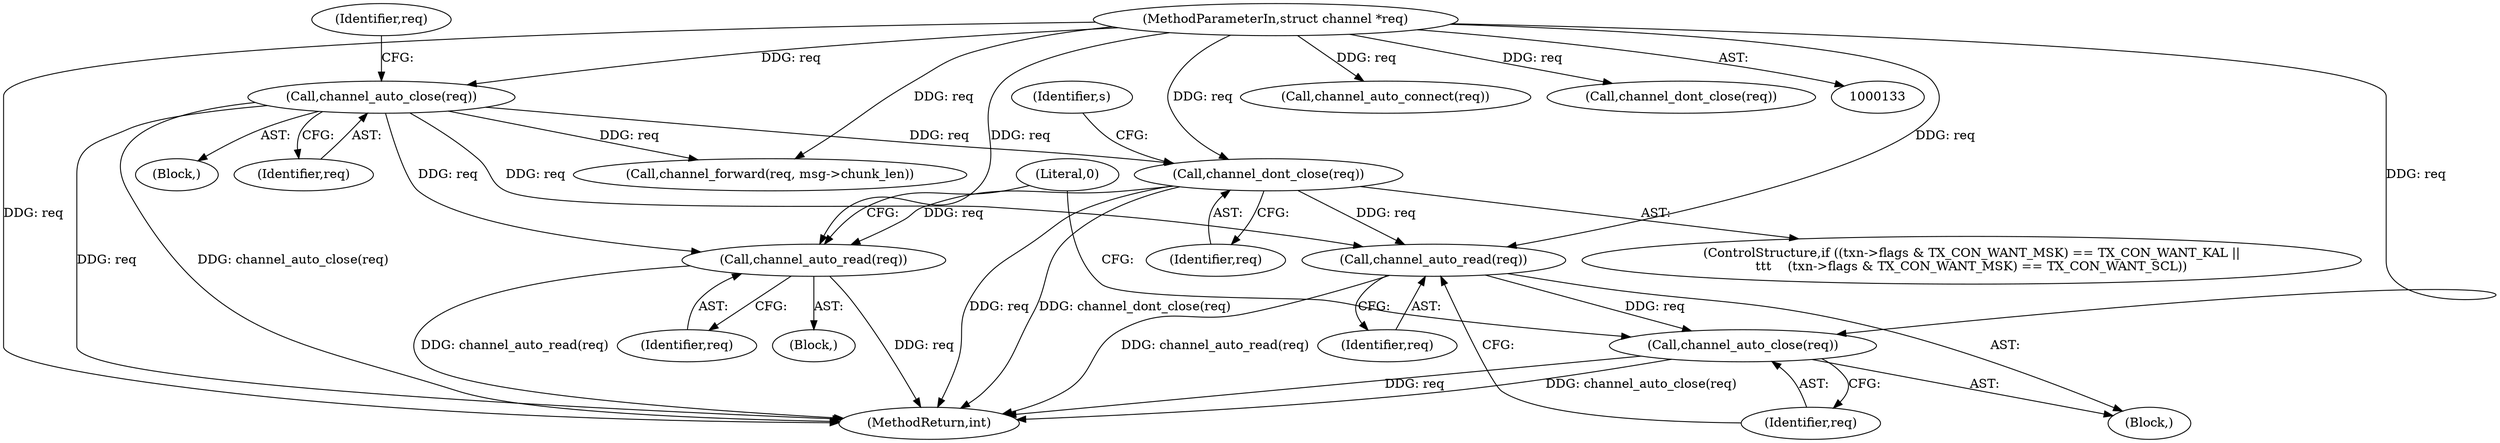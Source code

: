 digraph "0_haproxy_b4d05093bc89f71377230228007e69a1434c1a0c_0@API" {
"1000546" [label="(Call,channel_dont_close(req))"];
"1000282" [label="(Call,channel_auto_close(req))"];
"1000135" [label="(MethodParameterIn,struct channel *req)"];
"1000599" [label="(Call,channel_auto_read(req))"];
"1000601" [label="(Call,channel_auto_close(req))"];
"1000613" [label="(Call,channel_auto_read(req))"];
"1001006" [label="(MethodReturn,int)"];
"1000602" [label="(Identifier,req)"];
"1000137" [label="(Block,)"];
"1000530" [label="(ControlStructure,if ((txn->flags & TX_CON_WANT_MSK) == TX_CON_WANT_KAL ||\n\t\t\t    (txn->flags & TX_CON_WANT_MSK) == TX_CON_WANT_SCL))"];
"1000600" [label="(Identifier,req)"];
"1000661" [label="(Call,channel_forward(req, msg->chunk_len))"];
"1000286" [label="(Identifier,req)"];
"1000546" [label="(Call,channel_dont_close(req))"];
"1000616" [label="(Literal,0)"];
"1000135" [label="(MethodParameterIn,struct channel *req)"];
"1000613" [label="(Call,channel_auto_read(req))"];
"1000282" [label="(Call,channel_auto_close(req))"];
"1000269" [label="(Call,channel_auto_connect(req))"];
"1000283" [label="(Identifier,req)"];
"1000550" [label="(Identifier,s)"];
"1000547" [label="(Identifier,req)"];
"1000598" [label="(Block,)"];
"1000614" [label="(Identifier,req)"];
"1000599" [label="(Call,channel_auto_read(req))"];
"1000601" [label="(Call,channel_auto_close(req))"];
"1000756" [label="(Call,channel_dont_close(req))"];
"1000612" [label="(Block,)"];
"1000546" -> "1000530"  [label="AST: "];
"1000546" -> "1000547"  [label="CFG: "];
"1000547" -> "1000546"  [label="AST: "];
"1000550" -> "1000546"  [label="CFG: "];
"1000546" -> "1001006"  [label="DDG: channel_dont_close(req)"];
"1000546" -> "1001006"  [label="DDG: req"];
"1000282" -> "1000546"  [label="DDG: req"];
"1000135" -> "1000546"  [label="DDG: req"];
"1000546" -> "1000599"  [label="DDG: req"];
"1000546" -> "1000613"  [label="DDG: req"];
"1000282" -> "1000137"  [label="AST: "];
"1000282" -> "1000283"  [label="CFG: "];
"1000283" -> "1000282"  [label="AST: "];
"1000286" -> "1000282"  [label="CFG: "];
"1000282" -> "1001006"  [label="DDG: channel_auto_close(req)"];
"1000282" -> "1001006"  [label="DDG: req"];
"1000135" -> "1000282"  [label="DDG: req"];
"1000282" -> "1000599"  [label="DDG: req"];
"1000282" -> "1000613"  [label="DDG: req"];
"1000282" -> "1000661"  [label="DDG: req"];
"1000135" -> "1000133"  [label="AST: "];
"1000135" -> "1001006"  [label="DDG: req"];
"1000135" -> "1000269"  [label="DDG: req"];
"1000135" -> "1000599"  [label="DDG: req"];
"1000135" -> "1000601"  [label="DDG: req"];
"1000135" -> "1000613"  [label="DDG: req"];
"1000135" -> "1000661"  [label="DDG: req"];
"1000135" -> "1000756"  [label="DDG: req"];
"1000599" -> "1000598"  [label="AST: "];
"1000599" -> "1000600"  [label="CFG: "];
"1000600" -> "1000599"  [label="AST: "];
"1000602" -> "1000599"  [label="CFG: "];
"1000599" -> "1001006"  [label="DDG: channel_auto_read(req)"];
"1000599" -> "1000601"  [label="DDG: req"];
"1000601" -> "1000598"  [label="AST: "];
"1000601" -> "1000602"  [label="CFG: "];
"1000602" -> "1000601"  [label="AST: "];
"1000616" -> "1000601"  [label="CFG: "];
"1000601" -> "1001006"  [label="DDG: req"];
"1000601" -> "1001006"  [label="DDG: channel_auto_close(req)"];
"1000613" -> "1000612"  [label="AST: "];
"1000613" -> "1000614"  [label="CFG: "];
"1000614" -> "1000613"  [label="AST: "];
"1000616" -> "1000613"  [label="CFG: "];
"1000613" -> "1001006"  [label="DDG: req"];
"1000613" -> "1001006"  [label="DDG: channel_auto_read(req)"];
}
